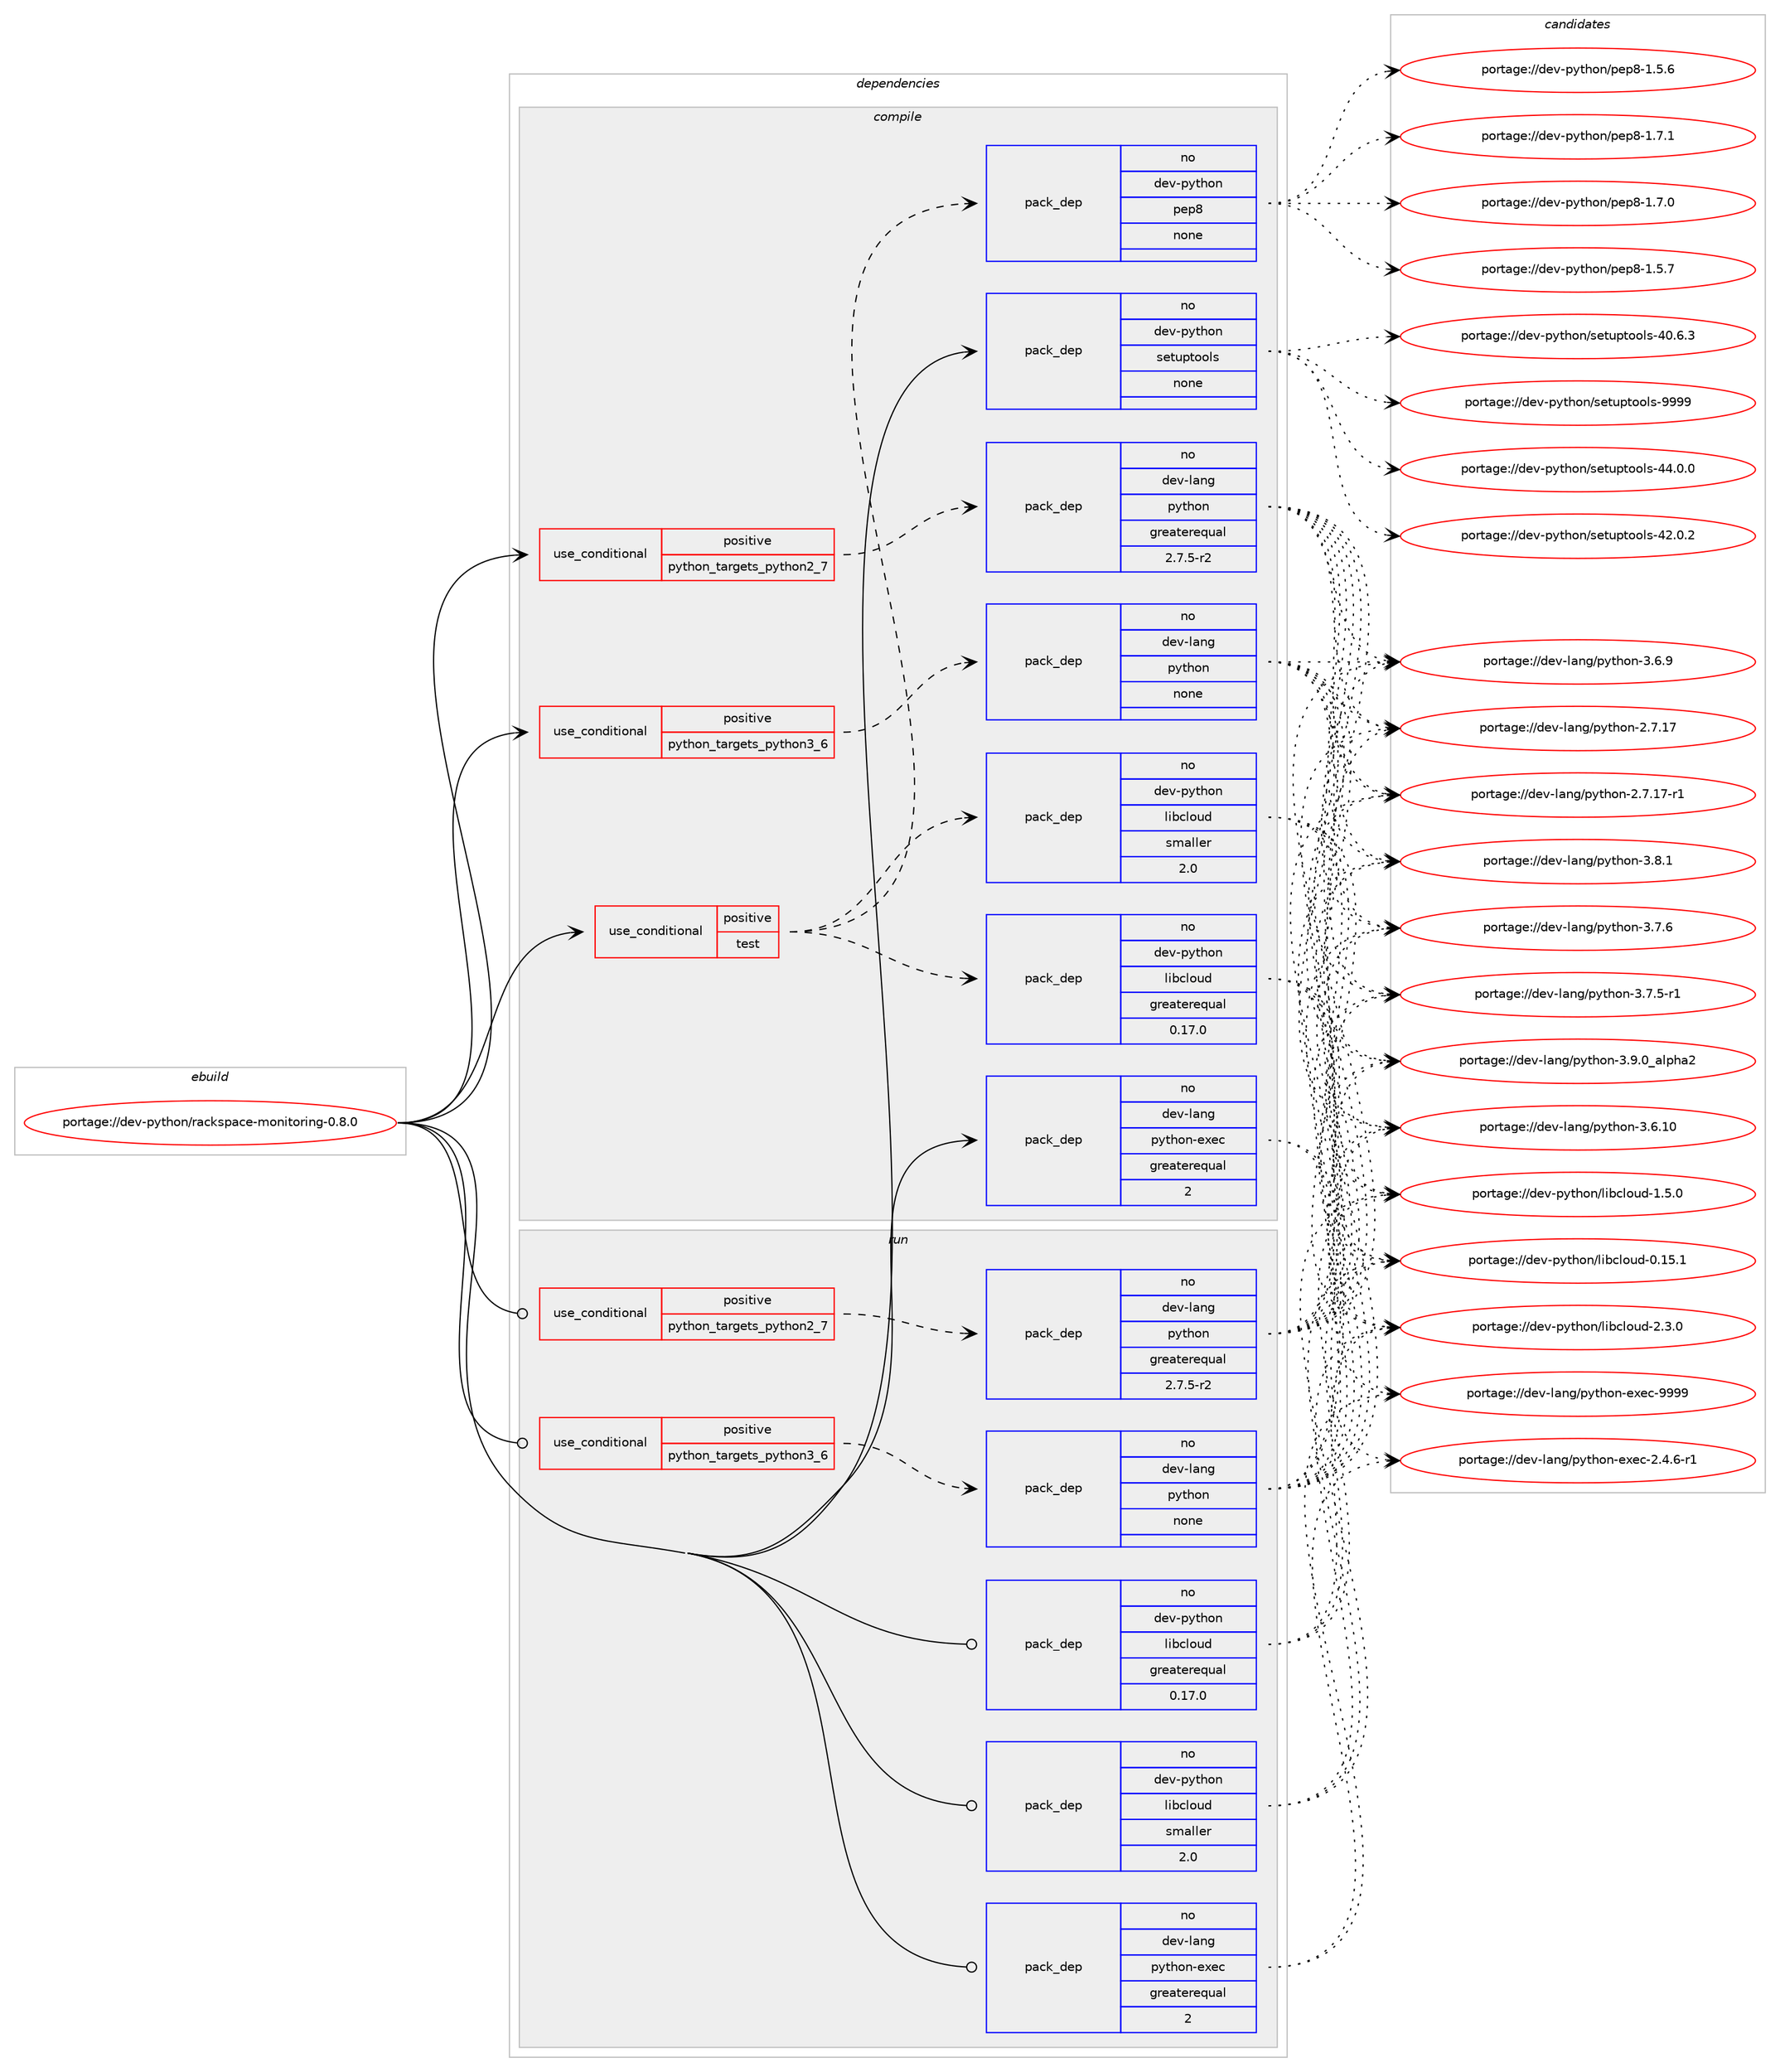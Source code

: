 digraph prolog {

# *************
# Graph options
# *************

newrank=true;
concentrate=true;
compound=true;
graph [rankdir=LR,fontname=Helvetica,fontsize=10,ranksep=1.5];#, ranksep=2.5, nodesep=0.2];
edge  [arrowhead=vee];
node  [fontname=Helvetica,fontsize=10];

# **********
# The ebuild
# **********

subgraph cluster_leftcol {
color=gray;
label=<<i>ebuild</i>>;
id [label="portage://dev-python/rackspace-monitoring-0.8.0", color=red, width=4, href="../dev-python/rackspace-monitoring-0.8.0.svg"];
}

# ****************
# The dependencies
# ****************

subgraph cluster_midcol {
color=gray;
label=<<i>dependencies</i>>;
subgraph cluster_compile {
fillcolor="#eeeeee";
style=filled;
label=<<i>compile</i>>;
subgraph cond107004 {
dependency429117 [label=<<TABLE BORDER="0" CELLBORDER="1" CELLSPACING="0" CELLPADDING="4"><TR><TD ROWSPAN="3" CELLPADDING="10">use_conditional</TD></TR><TR><TD>positive</TD></TR><TR><TD>python_targets_python2_7</TD></TR></TABLE>>, shape=none, color=red];
subgraph pack317212 {
dependency429118 [label=<<TABLE BORDER="0" CELLBORDER="1" CELLSPACING="0" CELLPADDING="4" WIDTH="220"><TR><TD ROWSPAN="6" CELLPADDING="30">pack_dep</TD></TR><TR><TD WIDTH="110">no</TD></TR><TR><TD>dev-lang</TD></TR><TR><TD>python</TD></TR><TR><TD>greaterequal</TD></TR><TR><TD>2.7.5-r2</TD></TR></TABLE>>, shape=none, color=blue];
}
dependency429117:e -> dependency429118:w [weight=20,style="dashed",arrowhead="vee"];
}
id:e -> dependency429117:w [weight=20,style="solid",arrowhead="vee"];
subgraph cond107005 {
dependency429119 [label=<<TABLE BORDER="0" CELLBORDER="1" CELLSPACING="0" CELLPADDING="4"><TR><TD ROWSPAN="3" CELLPADDING="10">use_conditional</TD></TR><TR><TD>positive</TD></TR><TR><TD>python_targets_python3_6</TD></TR></TABLE>>, shape=none, color=red];
subgraph pack317213 {
dependency429120 [label=<<TABLE BORDER="0" CELLBORDER="1" CELLSPACING="0" CELLPADDING="4" WIDTH="220"><TR><TD ROWSPAN="6" CELLPADDING="30">pack_dep</TD></TR><TR><TD WIDTH="110">no</TD></TR><TR><TD>dev-lang</TD></TR><TR><TD>python</TD></TR><TR><TD>none</TD></TR><TR><TD></TD></TR></TABLE>>, shape=none, color=blue];
}
dependency429119:e -> dependency429120:w [weight=20,style="dashed",arrowhead="vee"];
}
id:e -> dependency429119:w [weight=20,style="solid",arrowhead="vee"];
subgraph cond107006 {
dependency429121 [label=<<TABLE BORDER="0" CELLBORDER="1" CELLSPACING="0" CELLPADDING="4"><TR><TD ROWSPAN="3" CELLPADDING="10">use_conditional</TD></TR><TR><TD>positive</TD></TR><TR><TD>test</TD></TR></TABLE>>, shape=none, color=red];
subgraph pack317214 {
dependency429122 [label=<<TABLE BORDER="0" CELLBORDER="1" CELLSPACING="0" CELLPADDING="4" WIDTH="220"><TR><TD ROWSPAN="6" CELLPADDING="30">pack_dep</TD></TR><TR><TD WIDTH="110">no</TD></TR><TR><TD>dev-python</TD></TR><TR><TD>pep8</TD></TR><TR><TD>none</TD></TR><TR><TD></TD></TR></TABLE>>, shape=none, color=blue];
}
dependency429121:e -> dependency429122:w [weight=20,style="dashed",arrowhead="vee"];
subgraph pack317215 {
dependency429123 [label=<<TABLE BORDER="0" CELLBORDER="1" CELLSPACING="0" CELLPADDING="4" WIDTH="220"><TR><TD ROWSPAN="6" CELLPADDING="30">pack_dep</TD></TR><TR><TD WIDTH="110">no</TD></TR><TR><TD>dev-python</TD></TR><TR><TD>libcloud</TD></TR><TR><TD>greaterequal</TD></TR><TR><TD>0.17.0</TD></TR></TABLE>>, shape=none, color=blue];
}
dependency429121:e -> dependency429123:w [weight=20,style="dashed",arrowhead="vee"];
subgraph pack317216 {
dependency429124 [label=<<TABLE BORDER="0" CELLBORDER="1" CELLSPACING="0" CELLPADDING="4" WIDTH="220"><TR><TD ROWSPAN="6" CELLPADDING="30">pack_dep</TD></TR><TR><TD WIDTH="110">no</TD></TR><TR><TD>dev-python</TD></TR><TR><TD>libcloud</TD></TR><TR><TD>smaller</TD></TR><TR><TD>2.0</TD></TR></TABLE>>, shape=none, color=blue];
}
dependency429121:e -> dependency429124:w [weight=20,style="dashed",arrowhead="vee"];
}
id:e -> dependency429121:w [weight=20,style="solid",arrowhead="vee"];
subgraph pack317217 {
dependency429125 [label=<<TABLE BORDER="0" CELLBORDER="1" CELLSPACING="0" CELLPADDING="4" WIDTH="220"><TR><TD ROWSPAN="6" CELLPADDING="30">pack_dep</TD></TR><TR><TD WIDTH="110">no</TD></TR><TR><TD>dev-lang</TD></TR><TR><TD>python-exec</TD></TR><TR><TD>greaterequal</TD></TR><TR><TD>2</TD></TR></TABLE>>, shape=none, color=blue];
}
id:e -> dependency429125:w [weight=20,style="solid",arrowhead="vee"];
subgraph pack317218 {
dependency429126 [label=<<TABLE BORDER="0" CELLBORDER="1" CELLSPACING="0" CELLPADDING="4" WIDTH="220"><TR><TD ROWSPAN="6" CELLPADDING="30">pack_dep</TD></TR><TR><TD WIDTH="110">no</TD></TR><TR><TD>dev-python</TD></TR><TR><TD>setuptools</TD></TR><TR><TD>none</TD></TR><TR><TD></TD></TR></TABLE>>, shape=none, color=blue];
}
id:e -> dependency429126:w [weight=20,style="solid",arrowhead="vee"];
}
subgraph cluster_compileandrun {
fillcolor="#eeeeee";
style=filled;
label=<<i>compile and run</i>>;
}
subgraph cluster_run {
fillcolor="#eeeeee";
style=filled;
label=<<i>run</i>>;
subgraph cond107007 {
dependency429127 [label=<<TABLE BORDER="0" CELLBORDER="1" CELLSPACING="0" CELLPADDING="4"><TR><TD ROWSPAN="3" CELLPADDING="10">use_conditional</TD></TR><TR><TD>positive</TD></TR><TR><TD>python_targets_python2_7</TD></TR></TABLE>>, shape=none, color=red];
subgraph pack317219 {
dependency429128 [label=<<TABLE BORDER="0" CELLBORDER="1" CELLSPACING="0" CELLPADDING="4" WIDTH="220"><TR><TD ROWSPAN="6" CELLPADDING="30">pack_dep</TD></TR><TR><TD WIDTH="110">no</TD></TR><TR><TD>dev-lang</TD></TR><TR><TD>python</TD></TR><TR><TD>greaterequal</TD></TR><TR><TD>2.7.5-r2</TD></TR></TABLE>>, shape=none, color=blue];
}
dependency429127:e -> dependency429128:w [weight=20,style="dashed",arrowhead="vee"];
}
id:e -> dependency429127:w [weight=20,style="solid",arrowhead="odot"];
subgraph cond107008 {
dependency429129 [label=<<TABLE BORDER="0" CELLBORDER="1" CELLSPACING="0" CELLPADDING="4"><TR><TD ROWSPAN="3" CELLPADDING="10">use_conditional</TD></TR><TR><TD>positive</TD></TR><TR><TD>python_targets_python3_6</TD></TR></TABLE>>, shape=none, color=red];
subgraph pack317220 {
dependency429130 [label=<<TABLE BORDER="0" CELLBORDER="1" CELLSPACING="0" CELLPADDING="4" WIDTH="220"><TR><TD ROWSPAN="6" CELLPADDING="30">pack_dep</TD></TR><TR><TD WIDTH="110">no</TD></TR><TR><TD>dev-lang</TD></TR><TR><TD>python</TD></TR><TR><TD>none</TD></TR><TR><TD></TD></TR></TABLE>>, shape=none, color=blue];
}
dependency429129:e -> dependency429130:w [weight=20,style="dashed",arrowhead="vee"];
}
id:e -> dependency429129:w [weight=20,style="solid",arrowhead="odot"];
subgraph pack317221 {
dependency429131 [label=<<TABLE BORDER="0" CELLBORDER="1" CELLSPACING="0" CELLPADDING="4" WIDTH="220"><TR><TD ROWSPAN="6" CELLPADDING="30">pack_dep</TD></TR><TR><TD WIDTH="110">no</TD></TR><TR><TD>dev-lang</TD></TR><TR><TD>python-exec</TD></TR><TR><TD>greaterequal</TD></TR><TR><TD>2</TD></TR></TABLE>>, shape=none, color=blue];
}
id:e -> dependency429131:w [weight=20,style="solid",arrowhead="odot"];
subgraph pack317222 {
dependency429132 [label=<<TABLE BORDER="0" CELLBORDER="1" CELLSPACING="0" CELLPADDING="4" WIDTH="220"><TR><TD ROWSPAN="6" CELLPADDING="30">pack_dep</TD></TR><TR><TD WIDTH="110">no</TD></TR><TR><TD>dev-python</TD></TR><TR><TD>libcloud</TD></TR><TR><TD>greaterequal</TD></TR><TR><TD>0.17.0</TD></TR></TABLE>>, shape=none, color=blue];
}
id:e -> dependency429132:w [weight=20,style="solid",arrowhead="odot"];
subgraph pack317223 {
dependency429133 [label=<<TABLE BORDER="0" CELLBORDER="1" CELLSPACING="0" CELLPADDING="4" WIDTH="220"><TR><TD ROWSPAN="6" CELLPADDING="30">pack_dep</TD></TR><TR><TD WIDTH="110">no</TD></TR><TR><TD>dev-python</TD></TR><TR><TD>libcloud</TD></TR><TR><TD>smaller</TD></TR><TR><TD>2.0</TD></TR></TABLE>>, shape=none, color=blue];
}
id:e -> dependency429133:w [weight=20,style="solid",arrowhead="odot"];
}
}

# **************
# The candidates
# **************

subgraph cluster_choices {
rank=same;
color=gray;
label=<<i>candidates</i>>;

subgraph choice317212 {
color=black;
nodesep=1;
choice10010111845108971101034711212111610411111045514657464895971081121049750 [label="portage://dev-lang/python-3.9.0_alpha2", color=red, width=4,href="../dev-lang/python-3.9.0_alpha2.svg"];
choice100101118451089711010347112121116104111110455146564649 [label="portage://dev-lang/python-3.8.1", color=red, width=4,href="../dev-lang/python-3.8.1.svg"];
choice100101118451089711010347112121116104111110455146554654 [label="portage://dev-lang/python-3.7.6", color=red, width=4,href="../dev-lang/python-3.7.6.svg"];
choice1001011184510897110103471121211161041111104551465546534511449 [label="portage://dev-lang/python-3.7.5-r1", color=red, width=4,href="../dev-lang/python-3.7.5-r1.svg"];
choice100101118451089711010347112121116104111110455146544657 [label="portage://dev-lang/python-3.6.9", color=red, width=4,href="../dev-lang/python-3.6.9.svg"];
choice10010111845108971101034711212111610411111045514654464948 [label="portage://dev-lang/python-3.6.10", color=red, width=4,href="../dev-lang/python-3.6.10.svg"];
choice100101118451089711010347112121116104111110455046554649554511449 [label="portage://dev-lang/python-2.7.17-r1", color=red, width=4,href="../dev-lang/python-2.7.17-r1.svg"];
choice10010111845108971101034711212111610411111045504655464955 [label="portage://dev-lang/python-2.7.17", color=red, width=4,href="../dev-lang/python-2.7.17.svg"];
dependency429118:e -> choice10010111845108971101034711212111610411111045514657464895971081121049750:w [style=dotted,weight="100"];
dependency429118:e -> choice100101118451089711010347112121116104111110455146564649:w [style=dotted,weight="100"];
dependency429118:e -> choice100101118451089711010347112121116104111110455146554654:w [style=dotted,weight="100"];
dependency429118:e -> choice1001011184510897110103471121211161041111104551465546534511449:w [style=dotted,weight="100"];
dependency429118:e -> choice100101118451089711010347112121116104111110455146544657:w [style=dotted,weight="100"];
dependency429118:e -> choice10010111845108971101034711212111610411111045514654464948:w [style=dotted,weight="100"];
dependency429118:e -> choice100101118451089711010347112121116104111110455046554649554511449:w [style=dotted,weight="100"];
dependency429118:e -> choice10010111845108971101034711212111610411111045504655464955:w [style=dotted,weight="100"];
}
subgraph choice317213 {
color=black;
nodesep=1;
choice10010111845108971101034711212111610411111045514657464895971081121049750 [label="portage://dev-lang/python-3.9.0_alpha2", color=red, width=4,href="../dev-lang/python-3.9.0_alpha2.svg"];
choice100101118451089711010347112121116104111110455146564649 [label="portage://dev-lang/python-3.8.1", color=red, width=4,href="../dev-lang/python-3.8.1.svg"];
choice100101118451089711010347112121116104111110455146554654 [label="portage://dev-lang/python-3.7.6", color=red, width=4,href="../dev-lang/python-3.7.6.svg"];
choice1001011184510897110103471121211161041111104551465546534511449 [label="portage://dev-lang/python-3.7.5-r1", color=red, width=4,href="../dev-lang/python-3.7.5-r1.svg"];
choice100101118451089711010347112121116104111110455146544657 [label="portage://dev-lang/python-3.6.9", color=red, width=4,href="../dev-lang/python-3.6.9.svg"];
choice10010111845108971101034711212111610411111045514654464948 [label="portage://dev-lang/python-3.6.10", color=red, width=4,href="../dev-lang/python-3.6.10.svg"];
choice100101118451089711010347112121116104111110455046554649554511449 [label="portage://dev-lang/python-2.7.17-r1", color=red, width=4,href="../dev-lang/python-2.7.17-r1.svg"];
choice10010111845108971101034711212111610411111045504655464955 [label="portage://dev-lang/python-2.7.17", color=red, width=4,href="../dev-lang/python-2.7.17.svg"];
dependency429120:e -> choice10010111845108971101034711212111610411111045514657464895971081121049750:w [style=dotted,weight="100"];
dependency429120:e -> choice100101118451089711010347112121116104111110455146564649:w [style=dotted,weight="100"];
dependency429120:e -> choice100101118451089711010347112121116104111110455146554654:w [style=dotted,weight="100"];
dependency429120:e -> choice1001011184510897110103471121211161041111104551465546534511449:w [style=dotted,weight="100"];
dependency429120:e -> choice100101118451089711010347112121116104111110455146544657:w [style=dotted,weight="100"];
dependency429120:e -> choice10010111845108971101034711212111610411111045514654464948:w [style=dotted,weight="100"];
dependency429120:e -> choice100101118451089711010347112121116104111110455046554649554511449:w [style=dotted,weight="100"];
dependency429120:e -> choice10010111845108971101034711212111610411111045504655464955:w [style=dotted,weight="100"];
}
subgraph choice317214 {
color=black;
nodesep=1;
choice100101118451121211161041111104711210111256454946554649 [label="portage://dev-python/pep8-1.7.1", color=red, width=4,href="../dev-python/pep8-1.7.1.svg"];
choice100101118451121211161041111104711210111256454946554648 [label="portage://dev-python/pep8-1.7.0", color=red, width=4,href="../dev-python/pep8-1.7.0.svg"];
choice100101118451121211161041111104711210111256454946534655 [label="portage://dev-python/pep8-1.5.7", color=red, width=4,href="../dev-python/pep8-1.5.7.svg"];
choice100101118451121211161041111104711210111256454946534654 [label="portage://dev-python/pep8-1.5.6", color=red, width=4,href="../dev-python/pep8-1.5.6.svg"];
dependency429122:e -> choice100101118451121211161041111104711210111256454946554649:w [style=dotted,weight="100"];
dependency429122:e -> choice100101118451121211161041111104711210111256454946554648:w [style=dotted,weight="100"];
dependency429122:e -> choice100101118451121211161041111104711210111256454946534655:w [style=dotted,weight="100"];
dependency429122:e -> choice100101118451121211161041111104711210111256454946534654:w [style=dotted,weight="100"];
}
subgraph choice317215 {
color=black;
nodesep=1;
choice10010111845112121116104111110471081059899108111117100455046514648 [label="portage://dev-python/libcloud-2.3.0", color=red, width=4,href="../dev-python/libcloud-2.3.0.svg"];
choice10010111845112121116104111110471081059899108111117100454946534648 [label="portage://dev-python/libcloud-1.5.0", color=red, width=4,href="../dev-python/libcloud-1.5.0.svg"];
choice1001011184511212111610411111047108105989910811111710045484649534649 [label="portage://dev-python/libcloud-0.15.1", color=red, width=4,href="../dev-python/libcloud-0.15.1.svg"];
dependency429123:e -> choice10010111845112121116104111110471081059899108111117100455046514648:w [style=dotted,weight="100"];
dependency429123:e -> choice10010111845112121116104111110471081059899108111117100454946534648:w [style=dotted,weight="100"];
dependency429123:e -> choice1001011184511212111610411111047108105989910811111710045484649534649:w [style=dotted,weight="100"];
}
subgraph choice317216 {
color=black;
nodesep=1;
choice10010111845112121116104111110471081059899108111117100455046514648 [label="portage://dev-python/libcloud-2.3.0", color=red, width=4,href="../dev-python/libcloud-2.3.0.svg"];
choice10010111845112121116104111110471081059899108111117100454946534648 [label="portage://dev-python/libcloud-1.5.0", color=red, width=4,href="../dev-python/libcloud-1.5.0.svg"];
choice1001011184511212111610411111047108105989910811111710045484649534649 [label="portage://dev-python/libcloud-0.15.1", color=red, width=4,href="../dev-python/libcloud-0.15.1.svg"];
dependency429124:e -> choice10010111845112121116104111110471081059899108111117100455046514648:w [style=dotted,weight="100"];
dependency429124:e -> choice10010111845112121116104111110471081059899108111117100454946534648:w [style=dotted,weight="100"];
dependency429124:e -> choice1001011184511212111610411111047108105989910811111710045484649534649:w [style=dotted,weight="100"];
}
subgraph choice317217 {
color=black;
nodesep=1;
choice10010111845108971101034711212111610411111045101120101994557575757 [label="portage://dev-lang/python-exec-9999", color=red, width=4,href="../dev-lang/python-exec-9999.svg"];
choice10010111845108971101034711212111610411111045101120101994550465246544511449 [label="portage://dev-lang/python-exec-2.4.6-r1", color=red, width=4,href="../dev-lang/python-exec-2.4.6-r1.svg"];
dependency429125:e -> choice10010111845108971101034711212111610411111045101120101994557575757:w [style=dotted,weight="100"];
dependency429125:e -> choice10010111845108971101034711212111610411111045101120101994550465246544511449:w [style=dotted,weight="100"];
}
subgraph choice317218 {
color=black;
nodesep=1;
choice10010111845112121116104111110471151011161171121161111111081154557575757 [label="portage://dev-python/setuptools-9999", color=red, width=4,href="../dev-python/setuptools-9999.svg"];
choice100101118451121211161041111104711510111611711211611111110811545525246484648 [label="portage://dev-python/setuptools-44.0.0", color=red, width=4,href="../dev-python/setuptools-44.0.0.svg"];
choice100101118451121211161041111104711510111611711211611111110811545525046484650 [label="portage://dev-python/setuptools-42.0.2", color=red, width=4,href="../dev-python/setuptools-42.0.2.svg"];
choice100101118451121211161041111104711510111611711211611111110811545524846544651 [label="portage://dev-python/setuptools-40.6.3", color=red, width=4,href="../dev-python/setuptools-40.6.3.svg"];
dependency429126:e -> choice10010111845112121116104111110471151011161171121161111111081154557575757:w [style=dotted,weight="100"];
dependency429126:e -> choice100101118451121211161041111104711510111611711211611111110811545525246484648:w [style=dotted,weight="100"];
dependency429126:e -> choice100101118451121211161041111104711510111611711211611111110811545525046484650:w [style=dotted,weight="100"];
dependency429126:e -> choice100101118451121211161041111104711510111611711211611111110811545524846544651:w [style=dotted,weight="100"];
}
subgraph choice317219 {
color=black;
nodesep=1;
choice10010111845108971101034711212111610411111045514657464895971081121049750 [label="portage://dev-lang/python-3.9.0_alpha2", color=red, width=4,href="../dev-lang/python-3.9.0_alpha2.svg"];
choice100101118451089711010347112121116104111110455146564649 [label="portage://dev-lang/python-3.8.1", color=red, width=4,href="../dev-lang/python-3.8.1.svg"];
choice100101118451089711010347112121116104111110455146554654 [label="portage://dev-lang/python-3.7.6", color=red, width=4,href="../dev-lang/python-3.7.6.svg"];
choice1001011184510897110103471121211161041111104551465546534511449 [label="portage://dev-lang/python-3.7.5-r1", color=red, width=4,href="../dev-lang/python-3.7.5-r1.svg"];
choice100101118451089711010347112121116104111110455146544657 [label="portage://dev-lang/python-3.6.9", color=red, width=4,href="../dev-lang/python-3.6.9.svg"];
choice10010111845108971101034711212111610411111045514654464948 [label="portage://dev-lang/python-3.6.10", color=red, width=4,href="../dev-lang/python-3.6.10.svg"];
choice100101118451089711010347112121116104111110455046554649554511449 [label="portage://dev-lang/python-2.7.17-r1", color=red, width=4,href="../dev-lang/python-2.7.17-r1.svg"];
choice10010111845108971101034711212111610411111045504655464955 [label="portage://dev-lang/python-2.7.17", color=red, width=4,href="../dev-lang/python-2.7.17.svg"];
dependency429128:e -> choice10010111845108971101034711212111610411111045514657464895971081121049750:w [style=dotted,weight="100"];
dependency429128:e -> choice100101118451089711010347112121116104111110455146564649:w [style=dotted,weight="100"];
dependency429128:e -> choice100101118451089711010347112121116104111110455146554654:w [style=dotted,weight="100"];
dependency429128:e -> choice1001011184510897110103471121211161041111104551465546534511449:w [style=dotted,weight="100"];
dependency429128:e -> choice100101118451089711010347112121116104111110455146544657:w [style=dotted,weight="100"];
dependency429128:e -> choice10010111845108971101034711212111610411111045514654464948:w [style=dotted,weight="100"];
dependency429128:e -> choice100101118451089711010347112121116104111110455046554649554511449:w [style=dotted,weight="100"];
dependency429128:e -> choice10010111845108971101034711212111610411111045504655464955:w [style=dotted,weight="100"];
}
subgraph choice317220 {
color=black;
nodesep=1;
choice10010111845108971101034711212111610411111045514657464895971081121049750 [label="portage://dev-lang/python-3.9.0_alpha2", color=red, width=4,href="../dev-lang/python-3.9.0_alpha2.svg"];
choice100101118451089711010347112121116104111110455146564649 [label="portage://dev-lang/python-3.8.1", color=red, width=4,href="../dev-lang/python-3.8.1.svg"];
choice100101118451089711010347112121116104111110455146554654 [label="portage://dev-lang/python-3.7.6", color=red, width=4,href="../dev-lang/python-3.7.6.svg"];
choice1001011184510897110103471121211161041111104551465546534511449 [label="portage://dev-lang/python-3.7.5-r1", color=red, width=4,href="../dev-lang/python-3.7.5-r1.svg"];
choice100101118451089711010347112121116104111110455146544657 [label="portage://dev-lang/python-3.6.9", color=red, width=4,href="../dev-lang/python-3.6.9.svg"];
choice10010111845108971101034711212111610411111045514654464948 [label="portage://dev-lang/python-3.6.10", color=red, width=4,href="../dev-lang/python-3.6.10.svg"];
choice100101118451089711010347112121116104111110455046554649554511449 [label="portage://dev-lang/python-2.7.17-r1", color=red, width=4,href="../dev-lang/python-2.7.17-r1.svg"];
choice10010111845108971101034711212111610411111045504655464955 [label="portage://dev-lang/python-2.7.17", color=red, width=4,href="../dev-lang/python-2.7.17.svg"];
dependency429130:e -> choice10010111845108971101034711212111610411111045514657464895971081121049750:w [style=dotted,weight="100"];
dependency429130:e -> choice100101118451089711010347112121116104111110455146564649:w [style=dotted,weight="100"];
dependency429130:e -> choice100101118451089711010347112121116104111110455146554654:w [style=dotted,weight="100"];
dependency429130:e -> choice1001011184510897110103471121211161041111104551465546534511449:w [style=dotted,weight="100"];
dependency429130:e -> choice100101118451089711010347112121116104111110455146544657:w [style=dotted,weight="100"];
dependency429130:e -> choice10010111845108971101034711212111610411111045514654464948:w [style=dotted,weight="100"];
dependency429130:e -> choice100101118451089711010347112121116104111110455046554649554511449:w [style=dotted,weight="100"];
dependency429130:e -> choice10010111845108971101034711212111610411111045504655464955:w [style=dotted,weight="100"];
}
subgraph choice317221 {
color=black;
nodesep=1;
choice10010111845108971101034711212111610411111045101120101994557575757 [label="portage://dev-lang/python-exec-9999", color=red, width=4,href="../dev-lang/python-exec-9999.svg"];
choice10010111845108971101034711212111610411111045101120101994550465246544511449 [label="portage://dev-lang/python-exec-2.4.6-r1", color=red, width=4,href="../dev-lang/python-exec-2.4.6-r1.svg"];
dependency429131:e -> choice10010111845108971101034711212111610411111045101120101994557575757:w [style=dotted,weight="100"];
dependency429131:e -> choice10010111845108971101034711212111610411111045101120101994550465246544511449:w [style=dotted,weight="100"];
}
subgraph choice317222 {
color=black;
nodesep=1;
choice10010111845112121116104111110471081059899108111117100455046514648 [label="portage://dev-python/libcloud-2.3.0", color=red, width=4,href="../dev-python/libcloud-2.3.0.svg"];
choice10010111845112121116104111110471081059899108111117100454946534648 [label="portage://dev-python/libcloud-1.5.0", color=red, width=4,href="../dev-python/libcloud-1.5.0.svg"];
choice1001011184511212111610411111047108105989910811111710045484649534649 [label="portage://dev-python/libcloud-0.15.1", color=red, width=4,href="../dev-python/libcloud-0.15.1.svg"];
dependency429132:e -> choice10010111845112121116104111110471081059899108111117100455046514648:w [style=dotted,weight="100"];
dependency429132:e -> choice10010111845112121116104111110471081059899108111117100454946534648:w [style=dotted,weight="100"];
dependency429132:e -> choice1001011184511212111610411111047108105989910811111710045484649534649:w [style=dotted,weight="100"];
}
subgraph choice317223 {
color=black;
nodesep=1;
choice10010111845112121116104111110471081059899108111117100455046514648 [label="portage://dev-python/libcloud-2.3.0", color=red, width=4,href="../dev-python/libcloud-2.3.0.svg"];
choice10010111845112121116104111110471081059899108111117100454946534648 [label="portage://dev-python/libcloud-1.5.0", color=red, width=4,href="../dev-python/libcloud-1.5.0.svg"];
choice1001011184511212111610411111047108105989910811111710045484649534649 [label="portage://dev-python/libcloud-0.15.1", color=red, width=4,href="../dev-python/libcloud-0.15.1.svg"];
dependency429133:e -> choice10010111845112121116104111110471081059899108111117100455046514648:w [style=dotted,weight="100"];
dependency429133:e -> choice10010111845112121116104111110471081059899108111117100454946534648:w [style=dotted,weight="100"];
dependency429133:e -> choice1001011184511212111610411111047108105989910811111710045484649534649:w [style=dotted,weight="100"];
}
}

}
